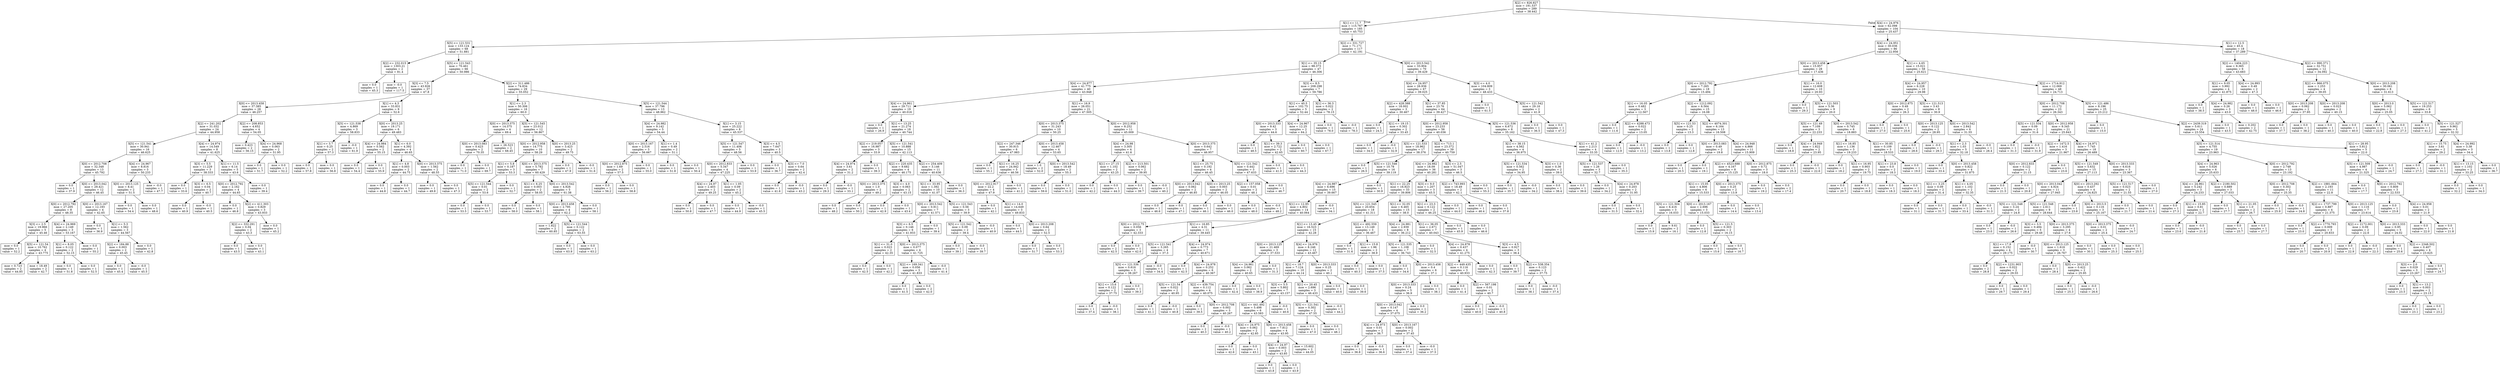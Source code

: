 digraph Tree {
node [shape=box] ;
0 [label="X[2] <= 826.827\nmse = 191.537\nsamples = 289\nvalue = 38.442"] ;
1 [label="X[1] <= 11.7\nmse = 115.767\nsamples = 185\nvalue = 45.753"] ;
0 -> 1 [labeldistance=2.5, labelangle=45, headlabel="True"] ;
2 [label="X[5] <= 121.531\nmse = 133.124\nsamples = 68\nvalue = 51.881"] ;
1 -> 2 ;
3 [label="X[2] <= 232.015\nmse = 1303.21\nsamples = 2\nvalue = 81.4"] ;
2 -> 3 ;
4 [label="mse = 0.0\nsamples = 1\nvalue = 45.3"] ;
3 -> 4 ;
5 [label="mse = -0.0\nsamples = 1\nvalue = 117.5"] ;
3 -> 5 ;
6 [label="X[5] <= 121.543\nmse = 70.461\nsamples = 66\nvalue = 50.986"] ;
2 -> 6 ;
7 [label="X[3] <= 7.5\nmse = 43.926\nsamples = 37\nvalue = 47.8"] ;
6 -> 7 ;
8 [label="X[0] <= 2013.458\nmse = 37.385\nsamples = 28\nvalue = 46.257"] ;
7 -> 8 ;
9 [label="X[2] <= 241.202\nmse = 31.032\nsamples = 24\nvalue = 44.958"] ;
8 -> 9 ;
10 [label="X[5] <= 121.541\nmse = 30.941\nsamples = 16\nvalue = 46.625"] ;
9 -> 10 ;
11 [label="X[0] <= 2012.708\nmse = 32.348\nsamples = 13\nvalue = 45.792"] ;
10 -> 11 ;
12 [label="mse = 0.0\nsamples = 1\nvalue = 37.9"] ;
11 -> 12 ;
13 [label="X[0] <= 2013.042\nmse = 29.421\nsamples = 12\nvalue = 46.45"] ;
11 -> 13 ;
14 [label="X[0] <= 2012.792\nmse = 27.205\nsamples = 8\nvalue = 48.35"] ;
13 -> 14 ;
15 [label="X[3] <= 2.5\nmse = 19.966\nsamples = 5\nvalue = 45.46"] ;
14 -> 15 ;
16 [label="mse = 0.0\nsamples = 1\nvalue = 52.2"] ;
15 -> 16 ;
17 [label="X[5] <= 121.54\nmse = 10.762\nsamples = 4\nvalue = 43.775"] ;
15 -> 17 ;
18 [label="mse = 0.723\nsamples = 2\nvalue = 44.85"] ;
17 -> 18 ;
19 [label="mse = 18.49\nsamples = 2\nvalue = 42.7"] ;
17 -> 19 ;
20 [label="X[4] <= 24.969\nmse = 2.149\nsamples = 3\nvalue = 53.167"] ;
14 -> 20 ;
21 [label="X[1] <= 8.05\nmse = 0.122\nsamples = 2\nvalue = 52.15"] ;
20 -> 21 ;
22 [label="mse = 0.0\nsamples = 1\nvalue = 51.8"] ;
21 -> 22 ;
23 [label="mse = 0.0\nsamples = 1\nvalue = 52.5"] ;
21 -> 23 ;
24 [label="mse = 0.0\nsamples = 1\nvalue = 55.2"] ;
20 -> 24 ;
25 [label="X[0] <= 2013.167\nmse = 12.193\nsamples = 4\nvalue = 42.65"] ;
13 -> 25 ;
26 [label="mse = 0.0\nsamples = 1\nvalue = 36.9"] ;
25 -> 26 ;
27 [label="X[1] <= 5.3\nmse = 1.562\nsamples = 3\nvalue = 44.567"] ;
25 -> 27 ;
28 [label="X[2] <= 184.88\nmse = 0.003\nsamples = 2\nvalue = 45.45"] ;
27 -> 28 ;
29 [label="mse = 0.0\nsamples = 1\nvalue = 45.4"] ;
28 -> 29 ;
30 [label="mse = -0.0\nsamples = 1\nvalue = 45.5"] ;
28 -> 30 ;
31 [label="mse = 0.0\nsamples = 1\nvalue = 42.8"] ;
27 -> 31 ;
32 [label="X[4] <= 24.967\nmse = 8.816\nsamples = 3\nvalue = 50.233"] ;
10 -> 32 ;
33 [label="X[0] <= 2013.125\nmse = 8.41\nsamples = 2\nvalue = 51.5"] ;
32 -> 33 ;
34 [label="mse = 0.0\nsamples = 1\nvalue = 54.4"] ;
33 -> 34 ;
35 [label="mse = 0.0\nsamples = 1\nvalue = 48.6"] ;
33 -> 35 ;
36 [label="mse = -0.0\nsamples = 1\nvalue = 47.7"] ;
32 -> 36 ;
37 [label="X[4] <= 24.974\nmse = 14.549\nsamples = 8\nvalue = 41.625"] ;
9 -> 37 ;
38 [label="X[3] <= 5.5\nmse = 11.229\nsamples = 3\nvalue = 38.333"] ;
37 -> 38 ;
39 [label="mse = 0.0\nsamples = 1\nvalue = 33.6"] ;
38 -> 39 ;
40 [label="X[3] <= 6.5\nmse = 0.04\nsamples = 2\nvalue = 40.7"] ;
38 -> 40 ;
41 [label="mse = 0.0\nsamples = 1\nvalue = 40.9"] ;
40 -> 41 ;
42 [label="mse = -0.0\nsamples = 1\nvalue = 40.5"] ;
40 -> 42 ;
43 [label="X[1] <= 11.5\nmse = 6.14\nsamples = 5\nvalue = 43.6"] ;
37 -> 43 ;
44 [label="X[0] <= 2012.792\nmse = 2.162\nsamples = 4\nvalue = 44.65"] ;
43 -> 44 ;
45 [label="mse = 0.0\nsamples = 1\nvalue = 46.8"] ;
44 -> 45 ;
46 [label="X[2] <= 411.303\nmse = 0.829\nsamples = 3\nvalue = 43.933"] ;
44 -> 46 ;
47 [label="X[2] <= 332.291\nmse = 0.04\nsamples = 2\nvalue = 43.3"] ;
46 -> 47 ;
48 [label="mse = 0.0\nsamples = 1\nvalue = 43.5"] ;
47 -> 48 ;
49 [label="mse = 0.0\nsamples = 1\nvalue = 43.1"] ;
47 -> 49 ;
50 [label="mse = 0.0\nsamples = 1\nvalue = 45.2"] ;
46 -> 50 ;
51 [label="mse = 0.0\nsamples = 1\nvalue = 39.4"] ;
43 -> 51 ;
52 [label="X[2] <= 208.853\nmse = 4.652\nsamples = 4\nvalue = 54.05"] ;
8 -> 52 ;
53 [label="mse = 0.423\nsamples = 2\nvalue = 56.15"] ;
52 -> 53 ;
54 [label="X[4] <= 24.968\nmse = 0.063\nsamples = 2\nvalue = 51.95"] ;
52 -> 54 ;
55 [label="mse = 0.0\nsamples = 1\nvalue = 51.7"] ;
54 -> 55 ;
56 [label="mse = 0.0\nsamples = 1\nvalue = 52.2"] ;
54 -> 56 ;
57 [label="X[1] <= 4.3\nmse = 33.831\nsamples = 9\nvalue = 52.6"] ;
7 -> 57 ;
58 [label="X[5] <= 121.538\nmse = 4.869\nsamples = 3\nvalue = 58.833"] ;
57 -> 58 ;
59 [label="X[1] <= 3.7\nmse = 0.25\nsamples = 2\nvalue = 57.3"] ;
58 -> 59 ;
60 [label="mse = 0.0\nsamples = 1\nvalue = 57.8"] ;
59 -> 60 ;
61 [label="mse = 0.0\nsamples = 1\nvalue = 56.8"] ;
59 -> 61 ;
62 [label="mse = -0.0\nsamples = 1\nvalue = 61.9"] ;
58 -> 62 ;
63 [label="X[0] <= 2013.25\nmse = 19.171\nsamples = 6\nvalue = 49.483"] ;
57 -> 63 ;
64 [label="X[4] <= 24.984\nmse = 0.562\nsamples = 2\nvalue = 55.15"] ;
63 -> 64 ;
65 [label="mse = 0.0\nsamples = 1\nvalue = 54.4"] ;
64 -> 65 ;
66 [label="mse = 0.0\nsamples = 1\nvalue = 55.9"] ;
64 -> 66 ;
67 [label="X[1] <= 6.0\nmse = 4.392\nsamples = 4\nvalue = 46.65"] ;
63 -> 67 ;
68 [label="X[1] <= 4.8\nmse = 0.003\nsamples = 2\nvalue = 44.75"] ;
67 -> 68 ;
69 [label="mse = 0.0\nsamples = 1\nvalue = 44.8"] ;
68 -> 69 ;
70 [label="mse = 0.0\nsamples = 1\nvalue = 44.7"] ;
68 -> 70 ;
71 [label="X[0] <= 2013.375\nmse = 1.562\nsamples = 2\nvalue = 48.55"] ;
67 -> 71 ;
72 [label="mse = 0.0\nsamples = 1\nvalue = 49.8"] ;
71 -> 72 ;
73 [label="mse = 0.0\nsamples = 1\nvalue = 47.3"] ;
71 -> 73 ;
74 [label="X[2] <= 311.486\nmse = 74.834\nsamples = 29\nvalue = 55.052"] ;
6 -> 74 ;
75 [label="X[1] <= 2.3\nmse = 50.306\nsamples = 16\nvalue = 60.0"] ;
74 -> 75 ;
76 [label="X[0] <= 2013.375\nmse = 14.375\nsamples = 4\nvalue = 69.4"] ;
75 -> 76 ;
77 [label="X[0] <= 2013.083\nmse = 0.423\nsamples = 2\nvalue = 70.35"] ;
76 -> 77 ;
78 [label="mse = 0.0\nsamples = 1\nvalue = 71.0"] ;
77 -> 78 ;
79 [label="mse = 0.0\nsamples = 1\nvalue = 69.7"] ;
77 -> 79 ;
80 [label="mse = 26.523\nsamples = 2\nvalue = 68.45"] ;
76 -> 80 ;
81 [label="X[5] <= 121.545\nmse = 23.012\nsamples = 12\nvalue = 56.867"] ;
75 -> 81 ;
82 [label="X[0] <= 2012.958\nmse = 14.775\nsamples = 10\nvalue = 58.29"] ;
81 -> 82 ;
83 [label="X[1] <= 5.8\nmse = 0.187\nsamples = 3\nvalue = 53.3"] ;
82 -> 83 ;
84 [label="X[5] <= 121.544\nmse = 0.01\nsamples = 2\nvalue = 53.6"] ;
83 -> 84 ;
85 [label="mse = 0.0\nsamples = 1\nvalue = 53.5"] ;
84 -> 85 ;
86 [label="mse = 0.0\nsamples = 1\nvalue = 53.7"] ;
84 -> 86 ;
87 [label="mse = 0.0\nsamples = 1\nvalue = 52.7"] ;
83 -> 87 ;
88 [label="X[0] <= 2013.375\nmse = 5.782\nsamples = 7\nvalue = 60.429"] ;
82 -> 88 ;
89 [label="X[1] <= 6.25\nmse = 0.003\nsamples = 2\nvalue = 58.05"] ;
88 -> 89 ;
90 [label="mse = 0.0\nsamples = 1\nvalue = 58.0"] ;
89 -> 90 ;
91 [label="mse = 0.0\nsamples = 1\nvalue = 58.1"] ;
89 -> 91 ;
92 [label="X[0] <= 2013.542\nmse = 4.926\nsamples = 5\nvalue = 61.38"] ;
88 -> 92 ;
93 [label="X[0] <= 2013.458\nmse = 2.795\nsamples = 4\nvalue = 62.2"] ;
92 -> 93 ;
94 [label="mse = 1.822\nsamples = 2\nvalue = 60.85"] ;
93 -> 94 ;
95 [label="X[5] <= 121.544\nmse = 0.122\nsamples = 2\nvalue = 63.55"] ;
93 -> 95 ;
96 [label="mse = 0.0\nsamples = 1\nvalue = 63.9"] ;
95 -> 96 ;
97 [label="mse = 0.0\nsamples = 1\nvalue = 63.2"] ;
95 -> 97 ;
98 [label="mse = 0.0\nsamples = 1\nvalue = 58.1"] ;
92 -> 98 ;
99 [label="X[0] <= 2013.25\nmse = 3.423\nsamples = 2\nvalue = 49.75"] ;
81 -> 99 ;
100 [label="mse = 0.0\nsamples = 1\nvalue = 47.9"] ;
99 -> 100 ;
101 [label="mse = -0.0\nsamples = 1\nvalue = 51.6"] ;
99 -> 101 ;
102 [label="X[5] <= 121.544\nmse = 37.796\nsamples = 13\nvalue = 48.962"] ;
74 -> 102 ;
103 [label="X[4] <= 24.982\nmse = 9.142\nsamples = 5\nvalue = 54.44"] ;
102 -> 103 ;
104 [label="X[0] <= 2013.167\nmse = 2.516\nsamples = 3\nvalue = 56.667"] ;
103 -> 104 ;
105 [label="X[0] <= 2012.875\nmse = 1.69\nsamples = 2\nvalue = 57.5"] ;
104 -> 105 ;
106 [label="mse = 0.0\nsamples = 1\nvalue = 56.2"] ;
105 -> 106 ;
107 [label="mse = 0.0\nsamples = 1\nvalue = 58.8"] ;
105 -> 107 ;
108 [label="mse = 0.0\nsamples = 1\nvalue = 55.0"] ;
104 -> 108 ;
109 [label="X[1] <= 1.4\nmse = 0.49\nsamples = 2\nvalue = 51.1"] ;
103 -> 109 ;
110 [label="mse = 0.0\nsamples = 1\nvalue = 51.8"] ;
109 -> 110 ;
111 [label="mse = 0.0\nsamples = 1\nvalue = 50.4"] ;
109 -> 111 ;
112 [label="X[1] <= 3.15\nmse = 25.222\nsamples = 8\nvalue = 45.537"] ;
102 -> 112 ;
113 [label="X[5] <= 121.547\nmse = 11.406\nsamples = 5\nvalue = 48.56"] ;
112 -> 113 ;
114 [label="X[0] <= 2012.833\nmse = 5.347\nsamples = 4\nvalue = 47.225"] ;
113 -> 114 ;
115 [label="X[4] <= 24.97\nmse = 2.403\nsamples = 2\nvalue = 49.25"] ;
114 -> 115 ;
116 [label="mse = 0.0\nsamples = 1\nvalue = 50.8"] ;
115 -> 116 ;
117 [label="mse = 0.0\nsamples = 1\nvalue = 47.7"] ;
115 -> 117 ;
118 [label="X[1] <= 1.05\nmse = 0.09\nsamples = 2\nvalue = 45.2"] ;
114 -> 118 ;
119 [label="mse = 0.0\nsamples = 1\nvalue = 44.9"] ;
118 -> 119 ;
120 [label="mse = -0.0\nsamples = 1\nvalue = 45.5"] ;
118 -> 120 ;
121 [label="mse = 0.0\nsamples = 1\nvalue = 53.9"] ;
113 -> 121 ;
122 [label="X[3] <= 4.5\nmse = 7.647\nsamples = 3\nvalue = 40.5"] ;
112 -> 122 ;
123 [label="mse = 0.0\nsamples = 1\nvalue = 36.7"] ;
122 -> 123 ;
124 [label="X[3] <= 7.0\nmse = 0.64\nsamples = 2\nvalue = 42.4"] ;
122 -> 124 ;
125 [label="mse = 0.0\nsamples = 1\nvalue = 41.6"] ;
124 -> 125 ;
126 [label="mse = -0.0\nsamples = 1\nvalue = 43.2"] ;
124 -> 126 ;
127 [label="X[2] <= 331.727\nmse = 71.171\nsamples = 117\nvalue = 42.191"] ;
1 -> 127 ;
128 [label="X[1] <= 35.15\nmse = 98.373\nsamples = 47\nvalue = 46.306"] ;
127 -> 128 ;
129 [label="X[4] <= 24.977\nmse = 41.775\nsamples = 40\nvalue = 43.948"] ;
128 -> 129 ;
130 [label="X[4] <= 24.961\nmse = 29.711\nsamples = 19\nvalue = 40.016"] ;
129 -> 130 ;
131 [label="mse = 0.0\nsamples = 1\nvalue = 26.9"] ;
130 -> 131 ;
132 [label="X[1] <= 13.25\nmse = 21.274\nsamples = 18\nvalue = 40.744"] ;
130 -> 132 ;
133 [label="X[2] <= 219.057\nmse = 16.987\nsamples = 3\nvalue = 33.9"] ;
132 -> 133 ;
134 [label="X[4] <= 24.974\nmse = 3.61\nsamples = 2\nvalue = 31.2"] ;
133 -> 134 ;
135 [label="mse = 0.0\nsamples = 1\nvalue = 29.3"] ;
134 -> 135 ;
136 [label="mse = -0.0\nsamples = 1\nvalue = 33.1"] ;
134 -> 136 ;
137 [label="mse = 0.0\nsamples = 1\nvalue = 39.3"] ;
133 -> 137 ;
138 [label="X[5] <= 121.541\nmse = 10.888\nsamples = 15\nvalue = 42.113"] ;
132 -> 138 ;
139 [label="X[2] <= 220.435\nmse = 9.682\nsamples = 4\nvalue = 46.175"] ;
138 -> 139 ;
140 [label="X[0] <= 2013.375\nmse = 1.0\nsamples = 2\nvalue = 49.2"] ;
139 -> 140 ;
141 [label="mse = 0.0\nsamples = 1\nvalue = 48.2"] ;
140 -> 141 ;
142 [label="mse = 0.0\nsamples = 1\nvalue = 50.2"] ;
140 -> 142 ;
143 [label="X[3] <= 4.0\nmse = 0.063\nsamples = 2\nvalue = 43.15"] ;
139 -> 143 ;
144 [label="mse = 0.0\nsamples = 1\nvalue = 42.9"] ;
143 -> 144 ;
145 [label="mse = 0.0\nsamples = 1\nvalue = 43.4"] ;
143 -> 145 ;
146 [label="X[2] <= 254.409\nmse = 3.146\nsamples = 11\nvalue = 40.636"] ;
138 -> 146 ;
147 [label="X[1] <= 33.95\nmse = 1.392\nsamples = 10\nvalue = 41.07"] ;
146 -> 147 ;
148 [label="X[0] <= 2013.542\nmse = 0.911\nsamples = 7\nvalue = 41.571"] ;
147 -> 148 ;
149 [label="X[3] <= 6.5\nmse = 0.146\nsamples = 6\nvalue = 41.933"] ;
148 -> 149 ;
150 [label="X[1] <= 31.0\nmse = 0.023\nsamples = 2\nvalue = 42.35"] ;
149 -> 150 ;
151 [label="mse = 0.0\nsamples = 1\nvalue = 42.5"] ;
150 -> 151 ;
152 [label="mse = 0.0\nsamples = 1\nvalue = 42.2"] ;
150 -> 152 ;
153 [label="X[0] <= 2013.375\nmse = 0.077\nsamples = 4\nvalue = 41.725"] ;
149 -> 153 ;
154 [label="X[2] <= 169.341\nmse = 0.056\nsamples = 3\nvalue = 41.833"] ;
153 -> 154 ;
155 [label="mse = 0.0\nsamples = 1\nvalue = 41.5"] ;
154 -> 155 ;
156 [label="mse = 0.0\nsamples = 2\nvalue = 42.0"] ;
154 -> 156 ;
157 [label="mse = -0.0\nsamples = 1\nvalue = 41.4"] ;
153 -> 157 ;
158 [label="mse = 0.0\nsamples = 1\nvalue = 39.4"] ;
148 -> 158 ;
159 [label="X[5] <= 121.543\nmse = 0.56\nsamples = 3\nvalue = 39.9"] ;
147 -> 159 ;
160 [label="X[5] <= 121.542\nmse = 0.09\nsamples = 2\nvalue = 39.4"] ;
159 -> 160 ;
161 [label="mse = 0.0\nsamples = 1\nvalue = 39.1"] ;
160 -> 161 ;
162 [label="mse = -0.0\nsamples = 1\nvalue = 39.7"] ;
160 -> 162 ;
163 [label="mse = -0.0\nsamples = 1\nvalue = 40.9"] ;
159 -> 163 ;
164 [label="mse = 0.0\nsamples = 1\nvalue = 36.3"] ;
146 -> 164 ;
165 [label="X[1] <= 16.9\nmse = 26.051\nsamples = 21\nvalue = 47.505"] ;
129 -> 165 ;
166 [label="X[0] <= 2013.375\nmse = 31.243\nsamples = 10\nvalue = 50.25"] ;
165 -> 166 ;
167 [label="X[2] <= 247.346\nmse = 30.915\nsamples = 6\nvalue = 47.983"] ;
166 -> 167 ;
168 [label="mse = 0.0\nsamples = 1\nvalue = 55.1"] ;
167 -> 168 ;
169 [label="X[1] <= 16.25\nmse = 24.942\nsamples = 5\nvalue = 46.56"] ;
167 -> 169 ;
170 [label="X[0] <= 2012.917\nmse = 22.2\nsamples = 4\nvalue = 47.9"] ;
169 -> 170 ;
171 [label="mse = 0.0\nsamples = 1\nvalue = 42.1"] ;
170 -> 171 ;
172 [label="X[1] <= 14.0\nmse = 14.649\nsamples = 3\nvalue = 49.833"] ;
170 -> 172 ;
173 [label="mse = 0.0\nsamples = 1\nvalue = 44.5"] ;
172 -> 173 ;
174 [label="X[0] <= 2013.208\nmse = 0.64\nsamples = 2\nvalue = 52.5"] ;
172 -> 174 ;
175 [label="mse = 0.0\nsamples = 1\nvalue = 51.7"] ;
174 -> 175 ;
176 [label="mse = 0.0\nsamples = 1\nvalue = 53.3"] ;
174 -> 176 ;
177 [label="mse = 0.0\nsamples = 1\nvalue = 41.2"] ;
169 -> 177 ;
178 [label="X[0] <= 2013.458\nmse = 12.467\nsamples = 4\nvalue = 53.65"] ;
166 -> 178 ;
179 [label="mse = 1.0\nsamples = 2\nvalue = 52.0"] ;
178 -> 179 ;
180 [label="X[0] <= 2013.542\nmse = 18.49\nsamples = 2\nvalue = 55.3"] ;
178 -> 180 ;
181 [label="mse = 0.0\nsamples = 1\nvalue = 59.6"] ;
180 -> 181 ;
182 [label="mse = 0.0\nsamples = 1\nvalue = 51.0"] ;
180 -> 182 ;
183 [label="X[0] <= 2012.958\nmse = 8.252\nsamples = 11\nvalue = 45.009"] ;
165 -> 183 ;
184 [label="X[4] <= 24.98\nmse = 3.305\nsamples = 4\nvalue = 41.6"] ;
183 -> 184 ;
185 [label="X[1] <= 27.15\nmse = 1.102\nsamples = 2\nvalue = 43.25"] ;
184 -> 185 ;
186 [label="mse = 0.0\nsamples = 1\nvalue = 42.2"] ;
185 -> 186 ;
187 [label="mse = 0.0\nsamples = 1\nvalue = 44.3"] ;
185 -> 187 ;
188 [label="X[2] <= 213.501\nmse = 0.062\nsamples = 2\nvalue = 39.95"] ;
184 -> 188 ;
189 [label="mse = 0.0\nsamples = 1\nvalue = 39.7"] ;
188 -> 189 ;
190 [label="mse = -0.0\nsamples = 1\nvalue = 40.2"] ;
188 -> 190 ;
191 [label="X[0] <= 2013.375\nmse = 0.642\nsamples = 7\nvalue = 46.957"] ;
183 -> 191 ;
192 [label="X[1] <= 25.75\nmse = 0.192\nsamples = 4\nvalue = 46.45"] ;
191 -> 192 ;
193 [label="X[0] <= 2013.042\nmse = 0.062\nsamples = 2\nvalue = 46.85"] ;
192 -> 193 ;
194 [label="mse = 0.0\nsamples = 1\nvalue = 46.6"] ;
193 -> 194 ;
195 [label="mse = 0.0\nsamples = 1\nvalue = 47.1"] ;
193 -> 195 ;
196 [label="X[0] <= 2013.25\nmse = 0.003\nsamples = 2\nvalue = 46.05"] ;
192 -> 196 ;
197 [label="mse = 0.0\nsamples = 1\nvalue = 46.1"] ;
196 -> 197 ;
198 [label="mse = 0.0\nsamples = 1\nvalue = 46.0"] ;
196 -> 198 ;
199 [label="X[5] <= 121.542\nmse = 0.442\nsamples = 3\nvalue = 47.633"] ;
191 -> 199 ;
200 [label="X[2] <= 157.058\nmse = 0.01\nsamples = 2\nvalue = 48.1"] ;
199 -> 200 ;
201 [label="mse = 0.0\nsamples = 1\nvalue = 48.0"] ;
200 -> 201 ;
202 [label="mse = -0.0\nsamples = 1\nvalue = 48.2"] ;
200 -> 202 ;
203 [label="mse = 0.0\nsamples = 1\nvalue = 46.7"] ;
199 -> 203 ;
204 [label="X[3] <= 8.5\nmse = 208.298\nsamples = 7\nvalue = 59.786"] ;
128 -> 204 ;
205 [label="X[1] <= 40.5\nmse = 102.75\nsamples = 5\nvalue = 52.44"] ;
204 -> 205 ;
206 [label="X[0] <= 2013.333\nmse = 9.42\nsamples = 3\nvalue = 44.6"] ;
205 -> 206 ;
207 [label="mse = 0.0\nsamples = 1\nvalue = 48.5"] ;
206 -> 207 ;
208 [label="X[1] <= 39.3\nmse = 2.722\nsamples = 2\nvalue = 42.65"] ;
206 -> 208 ;
209 [label="mse = 0.0\nsamples = 1\nvalue = 41.0"] ;
208 -> 209 ;
210 [label="mse = 0.0\nsamples = 1\nvalue = 44.3"] ;
208 -> 210 ;
211 [label="X[4] <= 24.967\nmse = 12.25\nsamples = 2\nvalue = 64.2"] ;
205 -> 211 ;
212 [label="mse = 0.0\nsamples = 1\nvalue = 60.7"] ;
211 -> 212 ;
213 [label="mse = 0.0\nsamples = 1\nvalue = 67.7"] ;
211 -> 213 ;
214 [label="X[1] <= 36.3\nmse = 0.022\nsamples = 2\nvalue = 78.15"] ;
204 -> 214 ;
215 [label="mse = 0.0\nsamples = 1\nvalue = 78.0"] ;
214 -> 215 ;
216 [label="mse = -0.0\nsamples = 1\nvalue = 78.3"] ;
214 -> 216 ;
217 [label="X[0] <= 2013.542\nmse = 33.904\nsamples = 70\nvalue = 39.429"] ;
127 -> 217 ;
218 [label="X[4] <= 24.957\nmse = 26.936\nsamples = 67\nvalue = 39.025"] ;
217 -> 218 ;
219 [label="X[2] <= 428.388\nmse = 18.002\nsamples = 3\nvalue = 30.467"] ;
218 -> 219 ;
220 [label="mse = 0.0\nsamples = 1\nvalue = 24.5"] ;
219 -> 220 ;
221 [label="X[1] <= 19.15\nmse = 0.302\nsamples = 2\nvalue = 33.45"] ;
219 -> 221 ;
222 [label="mse = 0.0\nsamples = 1\nvalue = 34.0"] ;
221 -> 222 ;
223 [label="mse = -0.0\nsamples = 1\nvalue = 32.9"] ;
221 -> 223 ;
224 [label="X[1] <= 37.85\nmse = 23.76\nsamples = 64\nvalue = 39.427"] ;
218 -> 224 ;
225 [label="X[0] <= 2012.958\nmse = 23.233\nsamples = 56\nvalue = 40.036"] ;
224 -> 225 ;
226 [label="X[5] <= 121.533\nmse = 18.962\nsamples = 17\nvalue = 38.376"] ;
225 -> 226 ;
227 [label="mse = 0.0\nsamples = 1\nvalue = 26.5"] ;
226 -> 227 ;
228 [label="X[5] <= 121.546\nmse = 10.78\nsamples = 16\nvalue = 39.119"] ;
226 -> 228 ;
229 [label="X[4] <= 24.987\nmse = 6.696\nsamples = 15\nvalue = 39.667"] ;
228 -> 229 ;
230 [label="X[1] <= 12.95\nmse = 4.802\nsamples = 14\nvalue = 40.064"] ;
229 -> 230 ;
231 [label="X[0] <= 2012.75\nmse = 0.056\nsamples = 3\nvalue = 42.333"] ;
230 -> 231 ;
232 [label="mse = 0.0\nsamples = 2\nvalue = 42.5"] ;
231 -> 232 ;
233 [label="mse = 0.0\nsamples = 1\nvalue = 42.0"] ;
231 -> 233 ;
234 [label="X[1] <= 16.85\nmse = 4.31\nsamples = 11\nvalue = 39.445"] ;
230 -> 234 ;
235 [label="X[5] <= 121.541\nmse = 3.265\nsamples = 4\nvalue = 37.3"] ;
234 -> 235 ;
236 [label="X[5] <= 121.536\nmse = 0.616\nsamples = 3\nvalue = 38.267"] ;
235 -> 236 ;
237 [label="X[1] <= 15.6\nmse = 0.122\nsamples = 2\nvalue = 37.75"] ;
236 -> 237 ;
238 [label="mse = 0.0\nsamples = 1\nvalue = 37.4"] ;
237 -> 238 ;
239 [label="mse = -0.0\nsamples = 1\nvalue = 38.1"] ;
237 -> 239 ;
240 [label="mse = 0.0\nsamples = 1\nvalue = 39.3"] ;
236 -> 240 ;
241 [label="mse = -0.0\nsamples = 1\nvalue = 34.4"] ;
235 -> 241 ;
242 [label="X[4] <= 24.974\nmse = 0.773\nsamples = 7\nvalue = 40.671"] ;
234 -> 242 ;
243 [label="mse = 0.0\nsamples = 1\nvalue = 42.5"] ;
242 -> 243 ;
244 [label="X[4] <= 24.978\nmse = 0.252\nsamples = 6\nvalue = 40.367"] ;
242 -> 244 ;
245 [label="X[5] <= 121.54\nmse = 0.022\nsamples = 2\nvalue = 40.95"] ;
244 -> 245 ;
246 [label="mse = 0.0\nsamples = 1\nvalue = 41.1"] ;
245 -> 246 ;
247 [label="mse = -0.0\nsamples = 1\nvalue = 40.8"] ;
245 -> 247 ;
248 [label="X[2] <= 439.754\nmse = 0.112\nsamples = 4\nvalue = 40.075"] ;
244 -> 248 ;
249 [label="mse = 0.0\nsamples = 1\nvalue = 39.5"] ;
248 -> 249 ;
250 [label="X[0] <= 2012.708\nmse = 0.002\nsamples = 3\nvalue = 40.267"] ;
248 -> 250 ;
251 [label="mse = 0.0\nsamples = 2\nvalue = 40.3"] ;
250 -> 251 ;
252 [label="mse = -0.0\nsamples = 1\nvalue = 40.2"] ;
250 -> 252 ;
253 [label="mse = -0.0\nsamples = 1\nvalue = 34.1"] ;
229 -> 253 ;
254 [label="mse = 0.0\nsamples = 1\nvalue = 30.9"] ;
228 -> 254 ;
255 [label="X[2] <= 713.1\nmse = 23.372\nsamples = 39\nvalue = 40.759"] ;
225 -> 255 ;
256 [label="X[4] <= 24.982\nmse = 18.09\nsamples = 36\nvalue = 40.281"] ;
255 -> 256 ;
257 [label="X[1] <= 22.25\nmse = 16.923\nsamples = 33\nvalue = 39.806"] ;
256 -> 257 ;
258 [label="X[5] <= 121.545\nmse = 20.654\nsamples = 18\nvalue = 41.311"] ;
257 -> 258 ;
259 [label="X[1] <= 13.45\nmse = 16.523\nsamples = 15\nvalue = 42.28"] ;
258 -> 259 ;
260 [label="X[0] <= 2013.125\nmse = 21.469\nsamples = 3\nvalue = 37.533"] ;
259 -> 260 ;
261 [label="X[4] <= 24.961\nmse = 3.062\nsamples = 2\nvalue = 40.65"] ;
260 -> 261 ;
262 [label="mse = 0.0\nsamples = 1\nvalue = 42.4"] ;
261 -> 262 ;
263 [label="mse = 0.0\nsamples = 1\nvalue = 38.9"] ;
261 -> 263 ;
264 [label="mse = 0.0\nsamples = 1\nvalue = 31.3"] ;
260 -> 264 ;
265 [label="X[4] <= 24.976\nmse = 8.246\nsamples = 12\nvalue = 43.467"] ;
259 -> 265 ;
266 [label="X[1] <= 18.7\nmse = 7.124\nsamples = 10\nvalue = 44.14"] ;
265 -> 266 ;
267 [label="X[3] <= 5.5\nmse = 5.802\nsamples = 7\nvalue = 43.157"] ;
266 -> 267 ;
268 [label="X[2] <= 441.492\nmse = 5.498\nsamples = 6\nvalue = 43.583"] ;
267 -> 268 ;
269 [label="X[4] <= 24.975\nmse = 0.062\nsamples = 2\nvalue = 42.85"] ;
268 -> 269 ;
270 [label="mse = 0.0\nsamples = 1\nvalue = 42.6"] ;
269 -> 270 ;
271 [label="mse = 0.0\nsamples = 1\nvalue = 43.1"] ;
269 -> 271 ;
272 [label="X[0] <= 2013.458\nmse = 7.812\nsamples = 4\nvalue = 43.95"] ;
268 -> 272 ;
273 [label="X[4] <= 24.97\nmse = 0.003\nsamples = 2\nvalue = 43.85"] ;
272 -> 273 ;
274 [label="mse = 0.0\nsamples = 1\nvalue = 43.8"] ;
273 -> 274 ;
275 [label="mse = 0.0\nsamples = 1\nvalue = 43.9"] ;
273 -> 275 ;
276 [label="mse = 15.602\nsamples = 2\nvalue = 44.05"] ;
272 -> 276 ;
277 [label="mse = -0.0\nsamples = 1\nvalue = 40.6"] ;
267 -> 277 ;
278 [label="X[1] <= 20.45\nmse = 2.696\nsamples = 3\nvalue = 46.433"] ;
266 -> 278 ;
279 [label="X[5] <= 121.541\nmse = 0.302\nsamples = 2\nvalue = 47.55"] ;
278 -> 279 ;
280 [label="mse = 0.0\nsamples = 1\nvalue = 47.0"] ;
279 -> 280 ;
281 [label="mse = 0.0\nsamples = 1\nvalue = 48.1"] ;
279 -> 281 ;
282 [label="mse = -0.0\nsamples = 1\nvalue = 44.2"] ;
278 -> 282 ;
283 [label="X[0] <= 2013.333\nmse = 0.25\nsamples = 2\nvalue = 40.1"] ;
265 -> 283 ;
284 [label="mse = 0.0\nsamples = 1\nvalue = 40.6"] ;
283 -> 284 ;
285 [label="mse = 0.0\nsamples = 1\nvalue = 39.6"] ;
283 -> 285 ;
286 [label="X[2] <= 492.559\nmse = 13.149\nsamples = 3\nvalue = 36.467"] ;
258 -> 286 ;
287 [label="mse = 0.0\nsamples = 1\nvalue = 31.6"] ;
286 -> 287 ;
288 [label="X[1] <= 15.8\nmse = 1.96\nsamples = 2\nvalue = 38.9"] ;
286 -> 288 ;
289 [label="mse = 0.0\nsamples = 1\nvalue = 40.3"] ;
288 -> 289 ;
290 [label="mse = 0.0\nsamples = 1\nvalue = 37.5"] ;
288 -> 290 ;
291 [label="X[1] <= 32.05\nmse = 6.465\nsamples = 15\nvalue = 38.0"] ;
257 -> 291 ;
292 [label="X[4] <= 24.981\nmse = 2.939\nsamples = 8\nvalue = 36.212"] ;
291 -> 292 ;
293 [label="X[5] <= 121.535\nmse = 1.108\nsamples = 7\nvalue = 36.743"] ;
292 -> 293 ;
294 [label="mse = 0.0\nsamples = 1\nvalue = 34.6"] ;
293 -> 294 ;
295 [label="X[0] <= 2013.458\nmse = 0.4\nsamples = 6\nvalue = 37.1"] ;
293 -> 295 ;
296 [label="X[0] <= 2013.333\nmse = 0.24\nsamples = 5\nvalue = 36.9"] ;
295 -> 296 ;
297 [label="X[0] <= 2013.042\nmse = 0.147\nsamples = 4\nvalue = 37.075"] ;
296 -> 297 ;
298 [label="X[4] <= 24.973\nmse = 0.01\nsamples = 2\nvalue = 36.7"] ;
297 -> 298 ;
299 [label="mse = 0.0\nsamples = 1\nvalue = 36.8"] ;
298 -> 299 ;
300 [label="mse = -0.0\nsamples = 1\nvalue = 36.6"] ;
298 -> 300 ;
301 [label="X[0] <= 2013.167\nmse = 0.002\nsamples = 2\nvalue = 37.45"] ;
297 -> 301 ;
302 [label="mse = 0.0\nsamples = 1\nvalue = 37.4"] ;
301 -> 302 ;
303 [label="mse = -0.0\nsamples = 1\nvalue = 37.5"] ;
301 -> 303 ;
304 [label="mse = 0.0\nsamples = 1\nvalue = 36.2"] ;
296 -> 304 ;
305 [label="mse = 0.0\nsamples = 1\nvalue = 38.1"] ;
295 -> 305 ;
306 [label="mse = 0.0\nsamples = 1\nvalue = 32.5"] ;
292 -> 306 ;
307 [label="X[1] <= 36.05\nmse = 2.671\nsamples = 7\nvalue = 40.043"] ;
291 -> 307 ;
308 [label="X[4] <= 24.978\nmse = 0.437\nsamples = 4\nvalue = 41.275"] ;
307 -> 308 ;
309 [label="X[2] <= 449.435\nmse = 0.116\nsamples = 3\nvalue = 40.933"] ;
308 -> 309 ;
310 [label="mse = 0.0\nsamples = 1\nvalue = 41.4"] ;
309 -> 310 ;
311 [label="X[2] <= 567.198\nmse = 0.01\nsamples = 2\nvalue = 40.7"] ;
309 -> 311 ;
312 [label="mse = 0.0\nsamples = 1\nvalue = 40.6"] ;
311 -> 312 ;
313 [label="mse = -0.0\nsamples = 1\nvalue = 40.8"] ;
311 -> 313 ;
314 [label="mse = 0.0\nsamples = 1\nvalue = 42.3"] ;
308 -> 314 ;
315 [label="X[3] <= 4.5\nmse = 0.927\nsamples = 3\nvalue = 38.4"] ;
307 -> 315 ;
316 [label="mse = 0.0\nsamples = 1\nvalue = 39.7"] ;
315 -> 316 ;
317 [label="X[2] <= 538.354\nmse = 0.123\nsamples = 2\nvalue = 37.75"] ;
315 -> 317 ;
318 [label="mse = 0.0\nsamples = 1\nvalue = 38.1"] ;
317 -> 318 ;
319 [label="mse = -0.0\nsamples = 1\nvalue = 37.4"] ;
317 -> 319 ;
320 [label="X[3] <= 9.0\nmse = 1.207\nsamples = 3\nvalue = 45.5"] ;
256 -> 320 ;
321 [label="X[1] <= 23.3\nmse = 0.122\nsamples = 2\nvalue = 46.25"] ;
320 -> 321 ;
322 [label="mse = 0.0\nsamples = 1\nvalue = 45.9"] ;
321 -> 322 ;
323 [label="mse = 0.0\nsamples = 1\nvalue = 46.6"] ;
321 -> 323 ;
324 [label="mse = 0.0\nsamples = 1\nvalue = 44.0"] ;
320 -> 324 ;
325 [label="X[3] <= 2.5\nmse = 51.047\nsamples = 3\nvalue = 46.5"] ;
255 -> 325 ;
326 [label="X[2] <= 743.993\nmse = 18.49\nsamples = 2\nvalue = 42.1"] ;
325 -> 326 ;
327 [label="mse = 0.0\nsamples = 1\nvalue = 46.4"] ;
326 -> 327 ;
328 [label="mse = 0.0\nsamples = 1\nvalue = 37.8"] ;
326 -> 328 ;
329 [label="mse = 0.0\nsamples = 1\nvalue = 55.3"] ;
325 -> 329 ;
330 [label="X[5] <= 121.536\nmse = 6.672\nsamples = 8\nvalue = 35.162"] ;
224 -> 330 ;
331 [label="X[1] <= 38.15\nmse = 4.562\nsamples = 4\nvalue = 36.975"] ;
330 -> 331 ;
332 [label="X[5] <= 121.534\nmse = 0.562\nsamples = 2\nvalue = 34.95"] ;
331 -> 332 ;
333 [label="mse = 0.0\nsamples = 1\nvalue = 35.7"] ;
332 -> 333 ;
334 [label="mse = -0.0\nsamples = 1\nvalue = 34.2"] ;
332 -> 334 ;
335 [label="X[3] <= 1.0\nmse = 0.36\nsamples = 2\nvalue = 39.0"] ;
331 -> 335 ;
336 [label="mse = 0.0\nsamples = 1\nvalue = 38.4"] ;
335 -> 336 ;
337 [label="mse = 0.0\nsamples = 1\nvalue = 39.6"] ;
335 -> 337 ;
338 [label="X[1] <= 41.2\nmse = 2.213\nsamples = 4\nvalue = 33.35"] ;
330 -> 338 ;
339 [label="X[5] <= 121.537\nmse = 1.26\nsamples = 3\nvalue = 32.7"] ;
338 -> 339 ;
340 [label="mse = 0.0\nsamples = 1\nvalue = 34.2"] ;
339 -> 340 ;
341 [label="X[4] <= 24.978\nmse = 0.203\nsamples = 2\nvalue = 31.95"] ;
339 -> 341 ;
342 [label="mse = 0.0\nsamples = 1\nvalue = 31.5"] ;
341 -> 342 ;
343 [label="mse = 0.0\nsamples = 1\nvalue = 32.4"] ;
341 -> 343 ;
344 [label="mse = 0.0\nsamples = 1\nvalue = 35.3"] ;
338 -> 344 ;
345 [label="X[3] <= 4.0\nmse = 104.809\nsamples = 3\nvalue = 48.433"] ;
217 -> 345 ;
346 [label="mse = 0.0\nsamples = 1\nvalue = 61.5"] ;
345 -> 346 ;
347 [label="X[5] <= 121.542\nmse = 29.16\nsamples = 2\nvalue = 41.9"] ;
345 -> 347 ;
348 [label="mse = 0.0\nsamples = 1\nvalue = 36.5"] ;
347 -> 348 ;
349 [label="mse = 0.0\nsamples = 1\nvalue = 47.3"] ;
347 -> 349 ;
350 [label="X[4] <= 24.976\nmse = 62.098\nsamples = 104\nvalue = 25.437"] ;
0 -> 350 [labeldistance=2.5, labelangle=-45, headlabel="False"] ;
351 [label="X[4] <= 24.951\nmse = 30.036\nsamples = 86\nvalue = 22.956"] ;
350 -> 351 ;
352 [label="X[0] <= 2013.458\nmse = 15.957\nsamples = 28\nvalue = 17.436"] ;
351 -> 352 ;
353 [label="X[0] <= 2012.792\nmse = 7.265\nsamples = 18\nvalue = 15.494"] ;
352 -> 353 ;
354 [label="X[1] <= 16.05\nmse = 0.482\nsamples = 3\nvalue = 12.567"] ;
353 -> 354 ;
355 [label="mse = 0.0\nsamples = 1\nvalue = 11.6"] ;
354 -> 355 ;
356 [label="X[2] <= 4288.473\nmse = 0.022\nsamples = 2\nvalue = 13.05"] ;
354 -> 356 ;
357 [label="mse = 0.0\nsamples = 1\nvalue = 12.9"] ;
356 -> 357 ;
358 [label="mse = -0.0\nsamples = 1\nvalue = 13.2"] ;
356 -> 358 ;
359 [label="X[2] <= 1212.092\nmse = 6.564\nsamples = 15\nvalue = 16.08"] ;
353 -> 359 ;
360 [label="X[5] <= 121.53\nmse = 0.25\nsamples = 2\nvalue = 13.3"] ;
359 -> 360 ;
361 [label="mse = 0.0\nsamples = 1\nvalue = 13.8"] ;
360 -> 361 ;
362 [label="mse = 0.0\nsamples = 1\nvalue = 12.8"] ;
360 -> 362 ;
363 [label="X[2] <= 4074.301\nmse = 6.164\nsamples = 13\nvalue = 16.508"] ;
359 -> 363 ;
364 [label="X[0] <= 2013.083\nmse = 0.49\nsamples = 2\nvalue = 19.8"] ;
363 -> 364 ;
365 [label="mse = 0.0\nsamples = 1\nvalue = 20.5"] ;
364 -> 365 ;
366 [label="mse = 0.0\nsamples = 1\nvalue = 19.1"] ;
364 -> 366 ;
367 [label="X[4] <= 24.948\nmse = 4.866\nsamples = 11\nvalue = 15.909"] ;
363 -> 367 ;
368 [label="X[2] <= 4523.688\nmse = 4.167\nsamples = 8\nvalue = 15.125"] ;
367 -> 368 ;
369 [label="X[1] <= 15.05\nmse = 4.806\nsamples = 6\nvalue = 15.533"] ;
368 -> 369 ;
370 [label="X[5] <= 121.504\nmse = 6.416\nsamples = 3\nvalue = 16.033"] ;
369 -> 370 ;
371 [label="mse = 0.0\nsamples = 1\nvalue = 15.9"] ;
370 -> 371 ;
372 [label="mse = 9.61\nsamples = 2\nvalue = 16.1"] ;
370 -> 372 ;
373 [label="X[0] <= 2013.167\nmse = 2.696\nsamples = 3\nvalue = 15.033"] ;
369 -> 373 ;
374 [label="mse = 0.0\nsamples = 1\nvalue = 12.8"] ;
373 -> 374 ;
375 [label="X[5] <= 121.5\nmse = 0.303\nsamples = 2\nvalue = 16.15"] ;
373 -> 375 ;
376 [label="mse = 0.0\nsamples = 1\nvalue = 15.6"] ;
375 -> 376 ;
377 [label="mse = 0.0\nsamples = 1\nvalue = 16.7"] ;
375 -> 377 ;
378 [label="X[0] <= 2013.375\nmse = 0.25\nsamples = 2\nvalue = 13.9"] ;
368 -> 378 ;
379 [label="mse = 0.0\nsamples = 1\nvalue = 14.4"] ;
378 -> 379 ;
380 [label="mse = 0.0\nsamples = 1\nvalue = 13.4"] ;
378 -> 380 ;
381 [label="X[0] <= 2012.875\nmse = 0.72\nsamples = 3\nvalue = 18.0"] ;
367 -> 381 ;
382 [label="mse = 0.0\nsamples = 1\nvalue = 19.2"] ;
381 -> 382 ;
383 [label="mse = 0.0\nsamples = 2\nvalue = 17.4"] ;
381 -> 383 ;
384 [label="X[1] <= 16.0\nmse = 12.608\nsamples = 10\nvalue = 20.93"] ;
352 -> 384 ;
385 [label="mse = 0.0\nsamples = 1\nvalue = 29.3"] ;
384 -> 385 ;
386 [label="X[5] <= 121.503\nmse = 5.36\nsamples = 9\nvalue = 20.0"] ;
384 -> 386 ;
387 [label="X[5] <= 121.49\nmse = 7.109\nsamples = 3\nvalue = 22.233"] ;
386 -> 387 ;
388 [label="mse = 0.0\nsamples = 1\nvalue = 18.8"] ;
387 -> 388 ;
389 [label="X[4] <= 24.949\nmse = 1.822\nsamples = 2\nvalue = 23.95"] ;
387 -> 389 ;
390 [label="mse = 0.0\nsamples = 1\nvalue = 25.3"] ;
389 -> 390 ;
391 [label="mse = -0.0\nsamples = 1\nvalue = 22.6"] ;
389 -> 391 ;
392 [label="X[0] <= 2013.542\nmse = 0.745\nsamples = 6\nvalue = 18.883"] ;
386 -> 392 ;
393 [label="X[1] <= 16.85\nmse = 1.136\nsamples = 3\nvalue = 19.233"] ;
392 -> 393 ;
394 [label="mse = 0.0\nsamples = 1\nvalue = 18.2"] ;
393 -> 394 ;
395 [label="X[1] <= 16.95\nmse = 0.903\nsamples = 2\nvalue = 19.75"] ;
393 -> 395 ;
396 [label="mse = 0.0\nsamples = 1\nvalue = 20.7"] ;
395 -> 396 ;
397 [label="mse = 0.0\nsamples = 1\nvalue = 18.8"] ;
395 -> 397 ;
398 [label="X[1] <= 30.85\nmse = 0.109\nsamples = 3\nvalue = 18.533"] ;
392 -> 398 ;
399 [label="X[1] <= 23.8\nmse = 0.0\nsamples = 2\nvalue = 18.3"] ;
398 -> 399 ;
400 [label="mse = 0.0\nsamples = 1\nvalue = 18.3"] ;
399 -> 400 ;
401 [label="mse = 0.0\nsamples = 1\nvalue = 18.3"] ;
399 -> 401 ;
402 [label="mse = 0.0\nsamples = 1\nvalue = 19.0"] ;
398 -> 402 ;
403 [label="X[1] <= 4.65\nmse = 15.021\nsamples = 58\nvalue = 25.621"] ;
351 -> 403 ;
404 [label="X[4] <= 24.957\nmse = 6.228\nsamples = 10\nvalue = 29.98"] ;
403 -> 404 ;
405 [label="X[0] <= 2012.875\nmse = 0.49\nsamples = 2\nvalue = 26.3"] ;
404 -> 405 ;
406 [label="mse = 0.0\nsamples = 1\nvalue = 27.0"] ;
405 -> 406 ;
407 [label="mse = 0.0\nsamples = 1\nvalue = 25.6"] ;
405 -> 407 ;
408 [label="X[5] <= 121.513\nmse = 3.43\nsamples = 8\nvalue = 30.9"] ;
404 -> 408 ;
409 [label="X[0] <= 2013.125\nmse = 0.122\nsamples = 2\nvalue = 28.95"] ;
408 -> 409 ;
410 [label="mse = 0.0\nsamples = 1\nvalue = 28.6"] ;
409 -> 410 ;
411 [label="mse = -0.0\nsamples = 1\nvalue = 29.3"] ;
409 -> 411 ;
412 [label="X[0] <= 2013.542\nmse = 2.842\nsamples = 6\nvalue = 31.55"] ;
408 -> 412 ;
413 [label="X[1] <= 2.3\nmse = 1.03\nsamples = 5\nvalue = 32.18"] ;
412 -> 413 ;
414 [label="mse = 0.0\nsamples = 1\nvalue = 33.4"] ;
413 -> 414 ;
415 [label="X[0] <= 2013.458\nmse = 0.822\nsamples = 4\nvalue = 31.875"] ;
413 -> 415 ;
416 [label="X[1] <= 3.25\nmse = 0.09\nsamples = 2\nvalue = 31.4"] ;
415 -> 416 ;
417 [label="mse = 0.0\nsamples = 1\nvalue = 31.1"] ;
416 -> 417 ;
418 [label="mse = 0.0\nsamples = 1\nvalue = 31.7"] ;
416 -> 418 ;
419 [label="X[1] <= 4.05\nmse = 1.102\nsamples = 2\nvalue = 32.35"] ;
415 -> 419 ;
420 [label="mse = 0.0\nsamples = 1\nvalue = 33.4"] ;
419 -> 420 ;
421 [label="mse = -0.0\nsamples = 1\nvalue = 31.3"] ;
419 -> 421 ;
422 [label="mse = -0.0\nsamples = 1\nvalue = 28.4"] ;
412 -> 422 ;
423 [label="X[2] <= 1714.912\nmse = 12.069\nsamples = 48\nvalue = 24.713"] ;
403 -> 423 ;
424 [label="X[0] <= 2012.708\nmse = 11.172\nsamples = 23\nvalue = 26.343"] ;
423 -> 424 ;
425 [label="X[5] <= 121.534\nmse = 0.09\nsamples = 2\nvalue = 31.6"] ;
424 -> 425 ;
426 [label="mse = 0.0\nsamples = 1\nvalue = 31.3"] ;
425 -> 426 ;
427 [label="mse = -0.0\nsamples = 1\nvalue = 31.9"] ;
425 -> 427 ;
428 [label="X[0] <= 2012.958\nmse = 9.345\nsamples = 21\nvalue = 25.843"] ;
424 -> 428 ;
429 [label="X[2] <= 1472.5\nmse = 1.416\nsamples = 3\nvalue = 21.967"] ;
428 -> 429 ;
430 [label="X[0] <= 2012.833\nmse = 0.122\nsamples = 2\nvalue = 21.15"] ;
429 -> 430 ;
431 [label="mse = 0.0\nsamples = 1\nvalue = 21.5"] ;
430 -> 431 ;
432 [label="mse = 0.0\nsamples = 1\nvalue = 20.8"] ;
430 -> 432 ;
433 [label="mse = 0.0\nsamples = 1\nvalue = 23.6"] ;
429 -> 433 ;
434 [label="X[4] <= 24.971\nmse = 7.745\nsamples = 18\nvalue = 26.489"] ;
428 -> 434 ;
435 [label="X[5] <= 121.549\nmse = 5.632\nsamples = 15\nvalue = 27.113"] ;
434 -> 435 ;
436 [label="X[0] <= 2013.042\nmse = 4.924\nsamples = 11\nvalue = 27.945"] ;
435 -> 436 ;
437 [label="X[5] <= 121.548\nmse = 3.24\nsamples = 2\nvalue = 24.8"] ;
436 -> 437 ;
438 [label="mse = 0.0\nsamples = 1\nvalue = 23.0"] ;
437 -> 438 ;
439 [label="mse = -0.0\nsamples = 1\nvalue = 26.6"] ;
437 -> 439 ;
440 [label="X[5] <= 121.548\nmse = 2.611\nsamples = 9\nvalue = 28.644"] ;
436 -> 440 ;
441 [label="X[3] <= 3.5\nmse = 0.494\nsamples = 5\nvalue = 29.48"] ;
440 -> 441 ;
442 [label="X[1] <= 17.9\nmse = 0.152\nsamples = 4\nvalue = 29.175"] ;
441 -> 442 ;
443 [label="mse = 0.0\nsamples = 2\nvalue = 28.8"] ;
442 -> 443 ;
444 [label="X[2] <= 1231.903\nmse = 0.022\nsamples = 2\nvalue = 29.55"] ;
442 -> 444 ;
445 [label="mse = 0.0\nsamples = 1\nvalue = 29.7"] ;
444 -> 445 ;
446 [label="mse = 0.0\nsamples = 1\nvalue = 29.4"] ;
444 -> 446 ;
447 [label="mse = -0.0\nsamples = 1\nvalue = 30.7"] ;
441 -> 447 ;
448 [label="X[0] <= 2013.375\nmse = 3.295\nsamples = 4\nvalue = 27.6"] ;
440 -> 448 ;
449 [label="X[0] <= 2013.125\nmse = 1.616\nsamples = 3\nvalue = 26.767"] ;
448 -> 449 ;
450 [label="mse = 0.0\nsamples = 1\nvalue = 28.4"] ;
449 -> 450 ;
451 [label="X[0] <= 2013.25\nmse = 0.422\nsamples = 2\nvalue = 25.95"] ;
449 -> 451 ;
452 [label="mse = 0.0\nsamples = 1\nvalue = 25.3"] ;
451 -> 452 ;
453 [label="mse = -0.0\nsamples = 1\nvalue = 26.6"] ;
451 -> 453 ;
454 [label="mse = 0.0\nsamples = 1\nvalue = 30.1"] ;
448 -> 454 ;
455 [label="X[0] <= 2013.292\nmse = 0.437\nsamples = 4\nvalue = 24.825"] ;
435 -> 455 ;
456 [label="mse = 0.0\nsamples = 1\nvalue = 23.8"] ;
455 -> 456 ;
457 [label="X[0] <= 2013.5\nmse = 0.116\nsamples = 3\nvalue = 25.167"] ;
455 -> 457 ;
458 [label="X[0] <= 2013.375\nmse = 0.01\nsamples = 2\nvalue = 25.4"] ;
457 -> 458 ;
459 [label="mse = 0.0\nsamples = 1\nvalue = 25.3"] ;
458 -> 459 ;
460 [label="mse = 0.0\nsamples = 1\nvalue = 25.5"] ;
458 -> 460 ;
461 [label="mse = -0.0\nsamples = 1\nvalue = 24.7"] ;
457 -> 461 ;
462 [label="X[0] <= 2013.333\nmse = 6.616\nsamples = 3\nvalue = 23.367"] ;
434 -> 462 ;
463 [label="X[5] <= 121.517\nmse = 0.023\nsamples = 2\nvalue = 21.55"] ;
462 -> 463 ;
464 [label="mse = 0.0\nsamples = 1\nvalue = 21.7"] ;
463 -> 464 ;
465 [label="mse = 0.0\nsamples = 1\nvalue = 21.4"] ;
463 -> 465 ;
466 [label="mse = 0.0\nsamples = 1\nvalue = 27.0"] ;
462 -> 466 ;
467 [label="X[5] <= 121.486\nmse = 8.196\nsamples = 25\nvalue = 23.212"] ;
423 -> 467 ;
468 [label="mse = 0.0\nsamples = 1\nvalue = 15.0"] ;
467 -> 468 ;
469 [label="X[2] <= 2439.319\nmse = 5.611\nsamples = 24\nvalue = 23.554"] ;
467 -> 469 ;
470 [label="X[5] <= 121.514\nmse = 4.755\nsamples = 19\nvalue = 23.963"] ;
469 -> 470 ;
471 [label="X[4] <= 24.963\nmse = 5.026\nsamples = 6\nvalue = 25.633"] ;
470 -> 471 ;
472 [label="X[4] <= 24.961\nmse = 5.242\nsamples = 3\nvalue = 24.233"] ;
471 -> 472 ;
473 [label="mse = 0.0\nsamples = 1\nvalue = 27.3"] ;
472 -> 473 ;
474 [label="X[1] <= 15.85\nmse = 0.81\nsamples = 2\nvalue = 22.7"] ;
472 -> 474 ;
475 [label="mse = 0.0\nsamples = 1\nvalue = 23.6"] ;
474 -> 475 ;
476 [label="mse = -0.0\nsamples = 1\nvalue = 21.8"] ;
474 -> 476 ;
477 [label="X[2] <= 2180.502\nmse = 0.889\nsamples = 3\nvalue = 27.033"] ;
471 -> 477 ;
478 [label="mse = 0.0\nsamples = 1\nvalue = 27.7"] ;
477 -> 478 ;
479 [label="X[1] <= 21.05\nmse = 1.0\nsamples = 2\nvalue = 26.7"] ;
477 -> 479 ;
480 [label="mse = 0.0\nsamples = 1\nvalue = 25.7"] ;
479 -> 480 ;
481 [label="mse = 0.0\nsamples = 1\nvalue = 27.7"] ;
479 -> 481 ;
482 [label="X[0] <= 2012.792\nmse = 2.748\nsamples = 13\nvalue = 23.192"] ;
470 -> 482 ;
483 [label="X[0] <= 2012.708\nmse = 0.302\nsamples = 2\nvalue = 25.35"] ;
482 -> 483 ;
484 [label="mse = 0.0\nsamples = 1\nvalue = 25.9"] ;
483 -> 484 ;
485 [label="mse = -0.0\nsamples = 1\nvalue = 24.8"] ;
483 -> 485 ;
486 [label="X[2] <= 1881.664\nmse = 2.193\nsamples = 11\nvalue = 22.8"] ;
482 -> 486 ;
487 [label="X[2] <= 1737.799\nmse = 0.887\nsamples = 4\nvalue = 21.375"] ;
486 -> 487 ;
488 [label="mse = 0.0\nsamples = 1\nvalue = 23.0"] ;
487 -> 488 ;
489 [label="X[2] <= 1770.793\nmse = 0.009\nsamples = 3\nvalue = 20.833"] ;
487 -> 489 ;
490 [label="mse = 0.0\nsamples = 1\nvalue = 20.7"] ;
489 -> 490 ;
491 [label="mse = 0.0\nsamples = 2\nvalue = 20.9"] ;
489 -> 491 ;
492 [label="X[0] <= 2013.125\nmse = 1.116\nsamples = 7\nvalue = 23.614"] ;
486 -> 492 ;
493 [label="X[2] <= 2172.001\nmse = 0.09\nsamples = 2\nvalue = 22.6"] ;
492 -> 493 ;
494 [label="mse = 0.0\nsamples = 1\nvalue = 22.9"] ;
493 -> 494 ;
495 [label="mse = -0.0\nsamples = 1\nvalue = 22.3"] ;
493 -> 495 ;
496 [label="X[0] <= 2013.333\nmse = 0.95\nsamples = 5\nvalue = 24.02"] ;
492 -> 496 ;
497 [label="mse = 0.0\nsamples = 1\nvalue = 25.6"] ;
496 -> 497 ;
498 [label="X[2] <= 2348.502\nmse = 0.407\nsamples = 4\nvalue = 23.625"] ;
496 -> 498 ;
499 [label="X[3] <= 2.0\nmse = 0.029\nsamples = 3\nvalue = 23.267"] ;
498 -> 499 ;
500 [label="mse = 0.0\nsamples = 1\nvalue = 23.5"] ;
499 -> 500 ;
501 [label="X[1] <= 13.2\nmse = 0.003\nsamples = 2\nvalue = 23.15"] ;
499 -> 501 ;
502 [label="mse = 0.0\nsamples = 1\nvalue = 23.1"] ;
501 -> 502 ;
503 [label="mse = 0.0\nsamples = 1\nvalue = 23.2"] ;
501 -> 503 ;
504 [label="mse = 0.0\nsamples = 1\nvalue = 24.7"] ;
498 -> 504 ;
505 [label="X[1] <= 28.95\nmse = 5.812\nsamples = 5\nvalue = 22.0"] ;
469 -> 505 ;
506 [label="X[5] <= 121.509\nmse = 4.987\nsamples = 4\nvalue = 21.325"] ;
505 -> 506 ;
507 [label="mse = 0.0\nsamples = 1\nvalue = 17.7"] ;
506 -> 507 ;
508 [label="X[0] <= 2012.792\nmse = 0.809\nsamples = 3\nvalue = 22.533"] ;
506 -> 508 ;
509 [label="mse = 0.0\nsamples = 1\nvalue = 23.8"] ;
508 -> 509 ;
510 [label="X[4] <= 24.958\nmse = 0.01\nsamples = 2\nvalue = 21.9"] ;
508 -> 510 ;
511 [label="mse = 0.0\nsamples = 1\nvalue = 22.0"] ;
510 -> 511 ;
512 [label="mse = 0.0\nsamples = 1\nvalue = 21.8"] ;
510 -> 512 ;
513 [label="mse = -0.0\nsamples = 1\nvalue = 24.7"] ;
505 -> 513 ;
514 [label="X[1] <= 12.5\nmse = 45.4\nsamples = 18\nvalue = 37.289"] ;
350 -> 514 ;
515 [label="X[2] <= 1404.223\nmse = 9.365\nsamples = 6\nvalue = 43.683"] ;
514 -> 515 ;
516 [label="X[1] <= 9.05\nmse = 3.992\nsamples = 4\nvalue = 41.875"] ;
515 -> 516 ;
517 [label="mse = 0.0\nsamples = 1\nvalue = 38.5"] ;
516 -> 517 ;
518 [label="X[4] <= 24.982\nmse = 0.26\nsamples = 3\nvalue = 43.0"] ;
516 -> 518 ;
519 [label="mse = 0.0\nsamples = 1\nvalue = 43.5"] ;
518 -> 519 ;
520 [label="mse = 0.202\nsamples = 2\nvalue = 42.75"] ;
518 -> 520 ;
521 [label="X[4] <= 24.993\nmse = 0.49\nsamples = 2\nvalue = 47.3"] ;
515 -> 521 ;
522 [label="mse = 0.0\nsamples = 1\nvalue = 48.0"] ;
521 -> 522 ;
523 [label="mse = 0.0\nsamples = 1\nvalue = 46.6"] ;
521 -> 523 ;
524 [label="X[2] <= 990.371\nmse = 32.751\nsamples = 12\nvalue = 34.092"] ;
514 -> 524 ;
525 [label="X[2] <= 966.075\nmse = 1.253\nsamples = 4\nvalue = 39.05"] ;
524 -> 525 ;
526 [label="X[0] <= 2013.208\nmse = 0.062\nsamples = 2\nvalue = 37.95"] ;
525 -> 526 ;
527 [label="mse = 0.0\nsamples = 1\nvalue = 37.7"] ;
526 -> 527 ;
528 [label="mse = 0.0\nsamples = 1\nvalue = 38.2"] ;
526 -> 528 ;
529 [label="X[0] <= 2013.208\nmse = 0.023\nsamples = 2\nvalue = 40.15"] ;
525 -> 529 ;
530 [label="mse = 0.0\nsamples = 1\nvalue = 40.3"] ;
529 -> 530 ;
531 [label="mse = 0.0\nsamples = 1\nvalue = 40.0"] ;
529 -> 531 ;
532 [label="X[0] <= 2013.208\nmse = 30.061\nsamples = 8\nvalue = 31.613"] ;
524 -> 532 ;
533 [label="X[0] <= 2013.0\nmse = 5.062\nsamples = 2\nvalue = 25.05"] ;
532 -> 533 ;
534 [label="mse = 0.0\nsamples = 1\nvalue = 22.8"] ;
533 -> 534 ;
535 [label="mse = 0.0\nsamples = 1\nvalue = 27.3"] ;
533 -> 535 ;
536 [label="X[5] <= 121.517\nmse = 19.253\nsamples = 6\nvalue = 33.8"] ;
532 -> 536 ;
537 [label="mse = 0.0\nsamples = 1\nvalue = 41.2"] ;
536 -> 537 ;
538 [label="X[5] <= 121.527\nmse = 9.962\nsamples = 5\nvalue = 32.32"] ;
536 -> 538 ;
539 [label="X[1] <= 15.75\nmse = 3.61\nsamples = 2\nvalue = 29.2"] ;
538 -> 539 ;
540 [label="mse = 0.0\nsamples = 1\nvalue = 27.3"] ;
539 -> 540 ;
541 [label="mse = -0.0\nsamples = 1\nvalue = 31.1"] ;
539 -> 541 ;
542 [label="X[4] <= 24.992\nmse = 3.38\nsamples = 3\nvalue = 34.4"] ;
538 -> 542 ;
543 [label="X[1] <= 13.15\nmse = 1.102\nsamples = 2\nvalue = 33.25"] ;
542 -> 543 ;
544 [label="mse = 0.0\nsamples = 1\nvalue = 32.2"] ;
543 -> 544 ;
545 [label="mse = 0.0\nsamples = 1\nvalue = 34.3"] ;
543 -> 545 ;
546 [label="mse = 0.0\nsamples = 1\nvalue = 36.7"] ;
542 -> 546 ;
}
